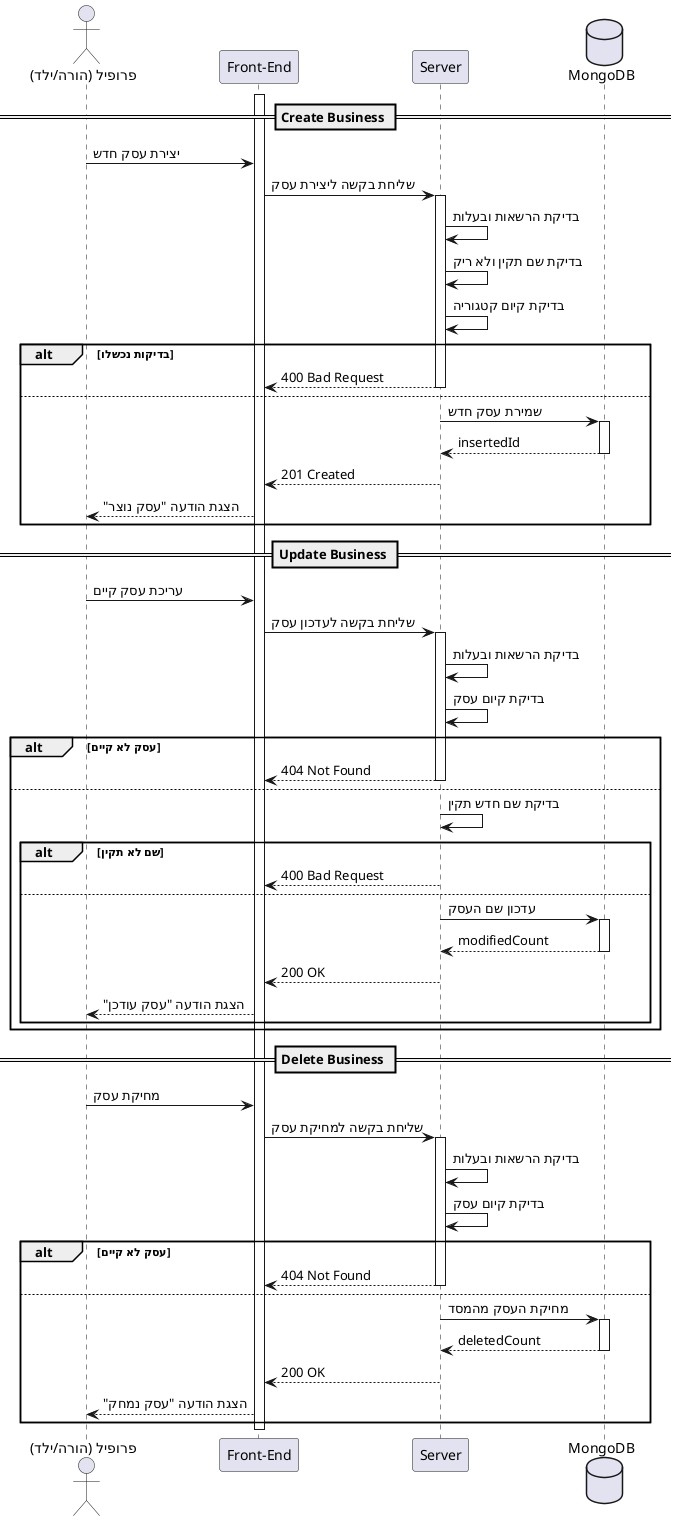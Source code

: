 @startuml businessCrudWithChecks
actor "פרופיל (הורה/ילד)" as Profile
participant "Front-End" as FE
participant "Server" as S
database "MongoDB" as DB

activate FE

== Create Business ==
Profile -> FE : יצירת עסק חדש
FE -> S : שליחת בקשה ליצירת עסק
activate S
S -> S : בדיקת הרשאות ובעלות
S -> S : בדיקת שם תקין ולא ריק
S -> S : בדיקת קיום קטגוריה
alt בדיקות נכשלו
    S --> FE : 400 Bad Request
    deactivate S
else
    S -> DB : שמירת עסק חדש
    activate DB
    DB --> S : insertedId
    deactivate DB
    S --> FE : 201 Created
    deactivate S
    FE --> Profile : הצגת הודעה "עסק נוצר"
end

== Update Business ==
Profile -> FE : עריכת עסק קיים
FE -> S : שליחת בקשה לעדכון עסק
activate S
S -> S : בדיקת הרשאות ובעלות
S -> S : בדיקת קיום עסק
alt עסק לא קיים
    S --> FE : 404 Not Found
    deactivate S
else
    S -> S : בדיקת שם חדש תקין
    alt שם לא תקין
        S --> FE : 400 Bad Request
        deactivate S
    else
        S -> DB : עדכון שם העסק
        activate DB
        DB --> S : modifiedCount
        deactivate DB
        S --> FE : 200 OK
        deactivate S
        FE --> Profile : הצגת הודעה "עסק עודכן"
    end
end

== Delete Business ==
Profile -> FE : מחיקת עסק
FE -> S : שליחת בקשה למחיקת עסק
activate S
S -> S : בדיקת הרשאות ובעלות
S -> S : בדיקת קיום עסק
alt עסק לא קיים
    S --> FE : 404 Not Found
    deactivate S
else
    S -> DB : מחיקת העסק מהמסד
    activate DB
    DB --> S : deletedCount
    deactivate DB
    S --> FE : 200 OK
    deactivate S
    FE --> Profile : הצגת הודעה "עסק נמחק"
end

deactivate FE
@enduml
